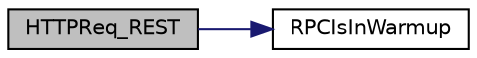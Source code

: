 digraph "HTTPReq_REST"
{
  edge [fontname="Helvetica",fontsize="10",labelfontname="Helvetica",labelfontsize="10"];
  node [fontname="Helvetica",fontsize="10",shape=record];
  rankdir="LR";
  Node9 [label="HTTPReq_REST",height=0.2,width=0.4,color="black", fillcolor="grey75", style="filled", fontcolor="black"];
  Node9 -> Node10 [color="midnightblue",fontsize="10",style="solid",fontname="Helvetica"];
  Node10 [label="RPCIsInWarmup",height=0.2,width=0.4,color="black", fillcolor="white", style="filled",URL="$rpcserver_8cpp.html#a48124711af2a35da8187a8922ec8ab3a"];
}
